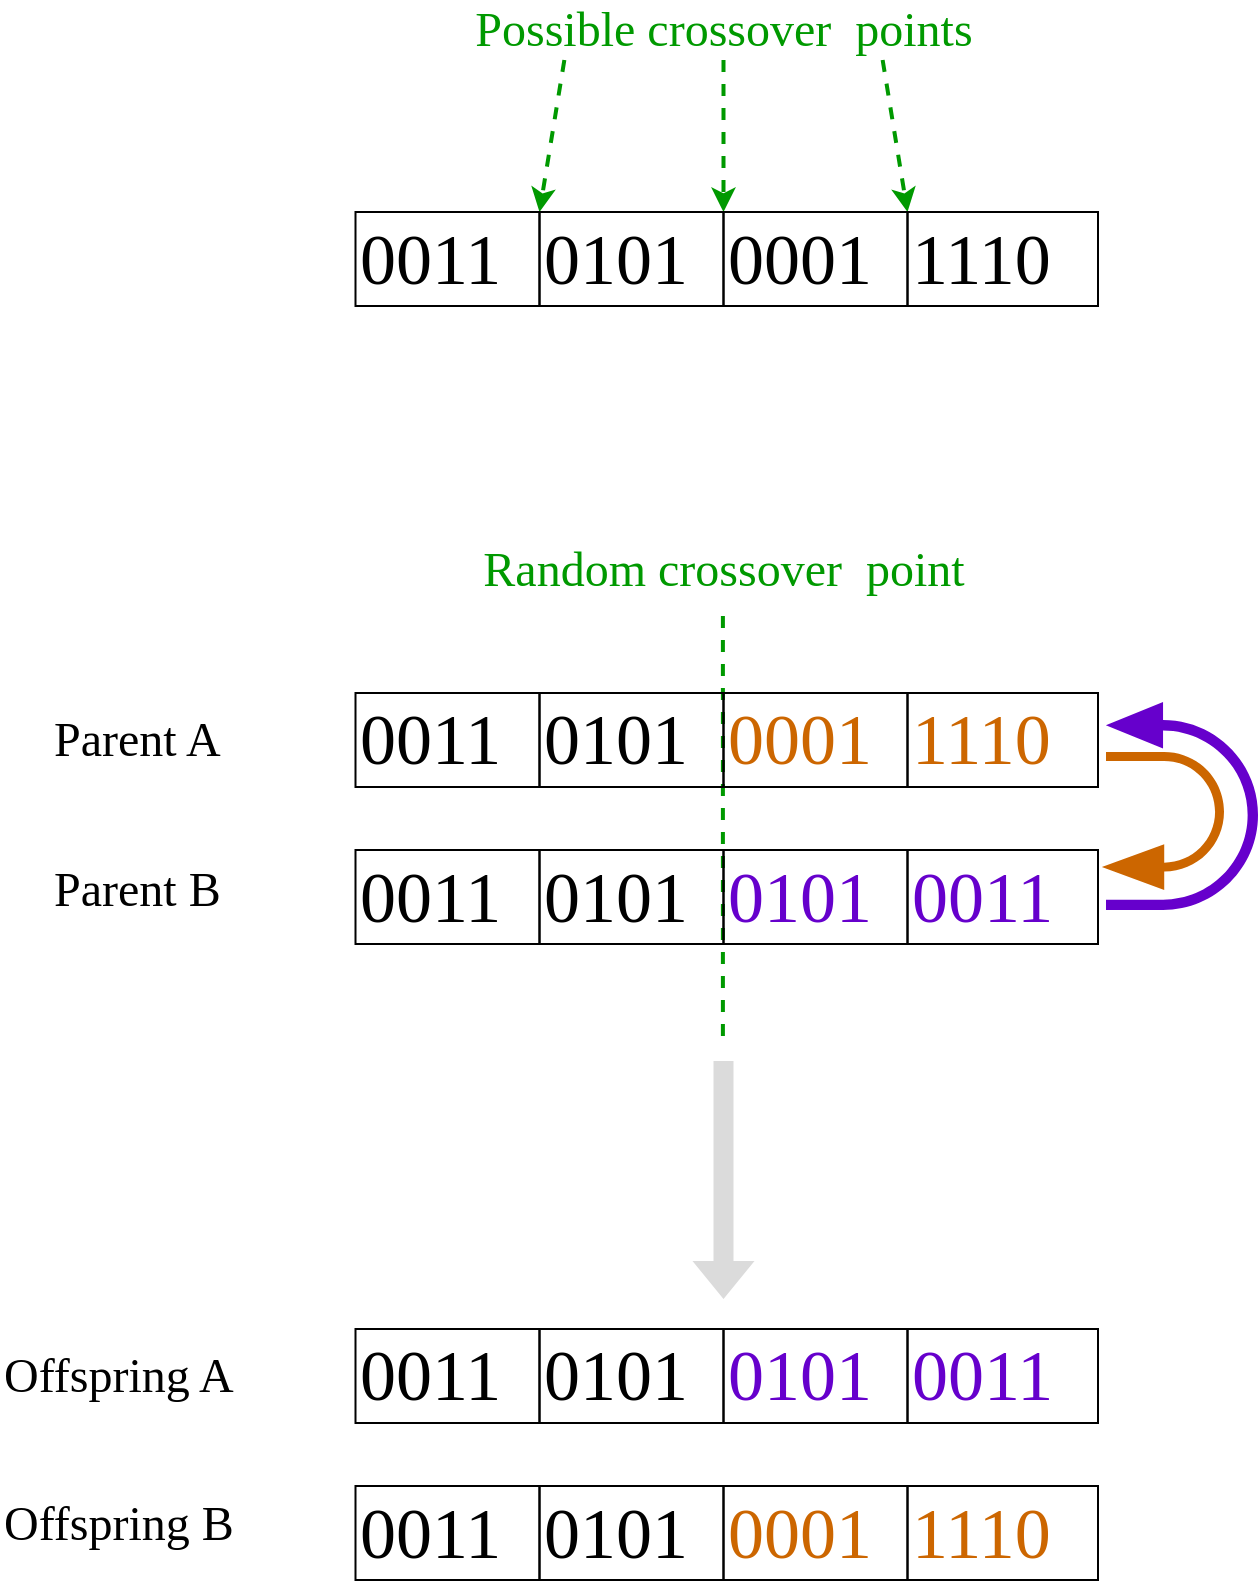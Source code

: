 <mxfile version="21.3.2" type="device">
  <diagram name="Page-1" id="NnesV5St42bMwWYuN8ip">
    <mxGraphModel dx="2340" dy="894" grid="0" gridSize="10" guides="1" tooltips="1" connect="1" arrows="1" fold="1" page="0" pageScale="1" pageWidth="850" pageHeight="1100" math="0" shadow="0">
      <root>
        <mxCell id="0" />
        <mxCell id="1" parent="0" />
        <mxCell id="xlCZjYcisONdwjktuFtv-72" value="&lt;font style=&quot;font-size: 36px;&quot; face=&quot;Verdana&quot;&gt;0011&lt;/font&gt;" style="text;html=1;strokeColor=default;fillColor=none;align=left;verticalAlign=middle;whiteSpace=wrap;rounded=0;" vertex="1" parent="1">
          <mxGeometry x="314.75" y="366" width="92" height="47" as="geometry" />
        </mxCell>
        <mxCell id="xlCZjYcisONdwjktuFtv-77" value="" style="endArrow=classic;html=1;rounded=0;entryX=1;entryY=0;entryDx=0;entryDy=0;strokeColor=#009900;exitX=0.25;exitY=1;exitDx=0;exitDy=0;dashed=1;strokeWidth=2;" edge="1" parent="1" source="xlCZjYcisONdwjktuFtv-78" target="xlCZjYcisONdwjktuFtv-72">
          <mxGeometry width="50" height="50" relative="1" as="geometry">
            <mxPoint x="425.5" y="290" as="sourcePoint" />
            <mxPoint x="565.5" y="350" as="targetPoint" />
            <Array as="points" />
          </mxGeometry>
        </mxCell>
        <mxCell id="xlCZjYcisONdwjktuFtv-78" value="&lt;font style=&quot;font-size: 24px;&quot; face=&quot;Verdana&quot;&gt;Possible crossover&amp;nbsp; points&lt;/font&gt;" style="text;html=1;strokeColor=none;fillColor=none;align=center;verticalAlign=middle;whiteSpace=wrap;rounded=0;fontColor=#009900;" vertex="1" parent="1">
          <mxGeometry x="339.61" y="260" width="318.28" height="30" as="geometry" />
        </mxCell>
        <mxCell id="xlCZjYcisONdwjktuFtv-79" value="" style="endArrow=classic;html=1;rounded=0;entryX=0;entryY=0;entryDx=0;entryDy=0;strokeColor=#009900;dashed=1;strokeWidth=2;" edge="1" parent="1" source="xlCZjYcisONdwjktuFtv-78" target="xlCZjYcisONdwjktuFtv-126">
          <mxGeometry width="50" height="50" relative="1" as="geometry">
            <mxPoint x="458.5" y="300" as="sourcePoint" />
            <mxPoint x="498.5" y="330" as="targetPoint" />
          </mxGeometry>
        </mxCell>
        <mxCell id="xlCZjYcisONdwjktuFtv-80" value="" style="endArrow=classic;html=1;rounded=0;entryX=0;entryY=0;entryDx=0;entryDy=0;strokeColor=#009900;exitX=0.75;exitY=1;exitDx=0;exitDy=0;dashed=1;strokeWidth=2;" edge="1" parent="1" source="xlCZjYcisONdwjktuFtv-78" target="xlCZjYcisONdwjktuFtv-127">
          <mxGeometry width="50" height="50" relative="1" as="geometry">
            <mxPoint x="468.5" y="310" as="sourcePoint" />
            <mxPoint x="675.5" y="330.0" as="targetPoint" />
            <Array as="points" />
          </mxGeometry>
        </mxCell>
        <mxCell id="xlCZjYcisONdwjktuFtv-90" value="" style="endArrow=none;dashed=1;html=1;rounded=0;strokeWidth=2;strokeColor=#009900;" edge="1" parent="1">
          <mxGeometry width="50" height="50" relative="1" as="geometry">
            <mxPoint x="498.45" y="778" as="sourcePoint" />
            <mxPoint x="498.45" y="563" as="targetPoint" />
          </mxGeometry>
        </mxCell>
        <mxCell id="xlCZjYcisONdwjktuFtv-100" value="" style="html=1;shadow=0;dashed=0;align=center;verticalAlign=middle;shape=mxgraph.arrows2.uTurnArrow;dy=2.59;arrowHead=23.28;dx2=28.6;direction=east;flipH=1;strokeColor=none;fillColor=#6600CC;gradientColor=none;" vertex="1" parent="1">
          <mxGeometry x="690" y="611" width="76" height="104" as="geometry" />
        </mxCell>
        <mxCell id="xlCZjYcisONdwjktuFtv-104" value="Parent A" style="text;html=1;strokeColor=none;fillColor=none;align=left;verticalAlign=middle;whiteSpace=wrap;rounded=0;fontFamily=Verdana;fontSize=24;" vertex="1" parent="1">
          <mxGeometry x="162" y="615" width="129" height="30" as="geometry" />
        </mxCell>
        <mxCell id="xlCZjYcisONdwjktuFtv-105" value="Parent B" style="text;html=1;strokeColor=none;fillColor=none;align=left;verticalAlign=middle;whiteSpace=wrap;rounded=0;fontFamily=Verdana;fontSize=24;" vertex="1" parent="1">
          <mxGeometry x="162" y="690" width="119" height="30" as="geometry" />
        </mxCell>
        <mxCell id="xlCZjYcisONdwjktuFtv-123" value="" style="shape=flexArrow;endArrow=classic;html=1;rounded=0;fillColor=#DBDBDB;strokeColor=none;" edge="1" parent="1">
          <mxGeometry width="50" height="50" relative="1" as="geometry">
            <mxPoint x="498.75" y="790" as="sourcePoint" />
            <mxPoint x="498.75" y="910" as="targetPoint" />
          </mxGeometry>
        </mxCell>
        <mxCell id="xlCZjYcisONdwjktuFtv-124" value="&lt;font style=&quot;font-size: 24px;&quot; face=&quot;Verdana&quot;&gt;Random crossover&amp;nbsp; point&lt;/font&gt;" style="text;html=1;strokeColor=none;fillColor=none;align=center;verticalAlign=middle;whiteSpace=wrap;rounded=0;fontColor=#009900;" vertex="1" parent="1">
          <mxGeometry x="339.61" y="530" width="318.28" height="30" as="geometry" />
        </mxCell>
        <mxCell id="xlCZjYcisONdwjktuFtv-125" value="&lt;font style=&quot;font-size: 36px;&quot; face=&quot;Verdana&quot;&gt;0101&lt;/font&gt;" style="text;html=1;strokeColor=default;fillColor=none;align=left;verticalAlign=middle;whiteSpace=wrap;rounded=0;" vertex="1" parent="1">
          <mxGeometry x="406.75" y="366" width="92" height="47" as="geometry" />
        </mxCell>
        <mxCell id="xlCZjYcisONdwjktuFtv-126" value="&lt;font style=&quot;font-size: 36px;&quot; face=&quot;Verdana&quot;&gt;0001&lt;/font&gt;" style="text;html=1;strokeColor=default;fillColor=none;align=left;verticalAlign=middle;whiteSpace=wrap;rounded=0;" vertex="1" parent="1">
          <mxGeometry x="498.75" y="366" width="92" height="47" as="geometry" />
        </mxCell>
        <mxCell id="xlCZjYcisONdwjktuFtv-127" value="&lt;font style=&quot;font-size: 36px;&quot; face=&quot;Verdana&quot;&gt;1110&lt;/font&gt;" style="text;html=1;strokeColor=default;fillColor=none;align=left;verticalAlign=middle;whiteSpace=wrap;rounded=0;" vertex="1" parent="1">
          <mxGeometry x="590.75" y="366" width="95.25" height="47" as="geometry" />
        </mxCell>
        <mxCell id="xlCZjYcisONdwjktuFtv-128" value="&lt;font style=&quot;font-size: 36px;&quot; face=&quot;Verdana&quot;&gt;0011&lt;/font&gt;" style="text;html=1;strokeColor=default;fillColor=none;align=left;verticalAlign=middle;whiteSpace=wrap;rounded=0;" vertex="1" parent="1">
          <mxGeometry x="314.75" y="606.5" width="92" height="47" as="geometry" />
        </mxCell>
        <mxCell id="xlCZjYcisONdwjktuFtv-129" value="&lt;font style=&quot;font-size: 36px;&quot; face=&quot;Verdana&quot;&gt;0101&lt;/font&gt;" style="text;html=1;strokeColor=default;fillColor=none;align=left;verticalAlign=middle;whiteSpace=wrap;rounded=0;perimeterSpacing=0;" vertex="1" parent="1">
          <mxGeometry x="406.75" y="606.5" width="92" height="47" as="geometry" />
        </mxCell>
        <mxCell id="xlCZjYcisONdwjktuFtv-130" value="&lt;font style=&quot;font-size: 36px;&quot; face=&quot;Verdana&quot; color=&quot;#cc6600&quot;&gt;0001&lt;/font&gt;" style="text;html=1;strokeColor=default;fillColor=none;align=left;verticalAlign=middle;whiteSpace=wrap;rounded=0;" vertex="1" parent="1">
          <mxGeometry x="498.75" y="606.5" width="92" height="47" as="geometry" />
        </mxCell>
        <mxCell id="xlCZjYcisONdwjktuFtv-131" value="&lt;font style=&quot;font-size: 36px;&quot; face=&quot;Verdana&quot; color=&quot;#cc6600&quot;&gt;1110&lt;/font&gt;" style="text;html=1;strokeColor=default;fillColor=none;align=left;verticalAlign=middle;whiteSpace=wrap;rounded=0;" vertex="1" parent="1">
          <mxGeometry x="590.75" y="606.5" width="95.25" height="47" as="geometry" />
        </mxCell>
        <mxCell id="xlCZjYcisONdwjktuFtv-132" value="&lt;font style=&quot;font-size: 36px;&quot; face=&quot;Verdana&quot;&gt;0011&lt;/font&gt;" style="text;html=1;strokeColor=default;fillColor=none;align=left;verticalAlign=middle;whiteSpace=wrap;rounded=0;" vertex="1" parent="1">
          <mxGeometry x="314.75" y="685" width="92" height="47" as="geometry" />
        </mxCell>
        <mxCell id="xlCZjYcisONdwjktuFtv-133" value="&lt;font style=&quot;font-size: 36px;&quot; face=&quot;Verdana&quot;&gt;0101&lt;/font&gt;" style="text;html=1;strokeColor=default;fillColor=none;align=left;verticalAlign=middle;whiteSpace=wrap;rounded=0;" vertex="1" parent="1">
          <mxGeometry x="406.75" y="685" width="92" height="47" as="geometry" />
        </mxCell>
        <mxCell id="xlCZjYcisONdwjktuFtv-134" value="&lt;font style=&quot;font-size: 36px;&quot; face=&quot;Verdana&quot; color=&quot;#6600cc&quot;&gt;0101&lt;/font&gt;" style="text;html=1;strokeColor=default;fillColor=none;align=left;verticalAlign=middle;whiteSpace=wrap;rounded=0;" vertex="1" parent="1">
          <mxGeometry x="498.75" y="685" width="92" height="47" as="geometry" />
        </mxCell>
        <mxCell id="xlCZjYcisONdwjktuFtv-135" value="&lt;font style=&quot;font-size: 36px;&quot; face=&quot;Verdana&quot; color=&quot;#6600cc&quot;&gt;0011&lt;/font&gt;" style="text;html=1;strokeColor=default;fillColor=none;align=left;verticalAlign=middle;whiteSpace=wrap;rounded=0;" vertex="1" parent="1">
          <mxGeometry x="590.75" y="685" width="95.25" height="47" as="geometry" />
        </mxCell>
        <mxCell id="xlCZjYcisONdwjktuFtv-136" value="" style="html=1;shadow=0;dashed=0;align=center;verticalAlign=middle;shape=mxgraph.arrows2.uTurnArrow;dy=2.23;arrowHead=22.91;dx2=31.19;direction=west;flipH=0;strokeColor=none;fillColor=#CC6600;" vertex="1" parent="1">
          <mxGeometry x="690" y="636" width="59" height="69" as="geometry" />
        </mxCell>
        <mxCell id="xlCZjYcisONdwjktuFtv-137" value="Offspring A" style="text;html=1;strokeColor=none;fillColor=none;align=left;verticalAlign=middle;whiteSpace=wrap;rounded=0;fontFamily=Verdana;fontSize=24;" vertex="1" parent="1">
          <mxGeometry x="137" y="933" width="154" height="30" as="geometry" />
        </mxCell>
        <mxCell id="xlCZjYcisONdwjktuFtv-138" value="Offspring B" style="text;html=1;strokeColor=none;fillColor=none;align=left;verticalAlign=middle;whiteSpace=wrap;rounded=0;fontFamily=Verdana;fontSize=24;" vertex="1" parent="1">
          <mxGeometry x="137" y="1007" width="148" height="30" as="geometry" />
        </mxCell>
        <mxCell id="xlCZjYcisONdwjktuFtv-139" value="&lt;font style=&quot;font-size: 36px;&quot; face=&quot;Verdana&quot;&gt;0011&lt;/font&gt;" style="text;html=1;strokeColor=default;fillColor=none;align=left;verticalAlign=middle;whiteSpace=wrap;rounded=0;" vertex="1" parent="1">
          <mxGeometry x="314.75" y="924.5" width="92" height="47" as="geometry" />
        </mxCell>
        <mxCell id="xlCZjYcisONdwjktuFtv-140" value="&lt;font style=&quot;font-size: 36px;&quot; face=&quot;Verdana&quot;&gt;0101&lt;/font&gt;" style="text;html=1;strokeColor=default;fillColor=none;align=left;verticalAlign=middle;whiteSpace=wrap;rounded=0;perimeterSpacing=0;" vertex="1" parent="1">
          <mxGeometry x="406.75" y="924.5" width="92" height="47" as="geometry" />
        </mxCell>
        <mxCell id="xlCZjYcisONdwjktuFtv-141" value="&lt;font style=&quot;font-size: 36px;&quot; face=&quot;Verdana&quot; color=&quot;#cc6600&quot;&gt;0001&lt;/font&gt;" style="text;html=1;strokeColor=default;fillColor=none;align=left;verticalAlign=middle;whiteSpace=wrap;rounded=0;" vertex="1" parent="1">
          <mxGeometry x="498.75" y="1003" width="92" height="47" as="geometry" />
        </mxCell>
        <mxCell id="xlCZjYcisONdwjktuFtv-142" value="&lt;font style=&quot;font-size: 36px;&quot; face=&quot;Verdana&quot; color=&quot;#cc6600&quot;&gt;1110&lt;/font&gt;" style="text;html=1;strokeColor=default;fillColor=none;align=left;verticalAlign=middle;whiteSpace=wrap;rounded=0;" vertex="1" parent="1">
          <mxGeometry x="590.75" y="1003" width="95.25" height="47" as="geometry" />
        </mxCell>
        <mxCell id="xlCZjYcisONdwjktuFtv-143" value="&lt;font style=&quot;font-size: 36px;&quot; face=&quot;Verdana&quot;&gt;0011&lt;/font&gt;" style="text;html=1;strokeColor=default;fillColor=none;align=left;verticalAlign=middle;whiteSpace=wrap;rounded=0;" vertex="1" parent="1">
          <mxGeometry x="314.75" y="1003" width="92" height="47" as="geometry" />
        </mxCell>
        <mxCell id="xlCZjYcisONdwjktuFtv-144" value="&lt;font style=&quot;font-size: 36px;&quot; face=&quot;Verdana&quot;&gt;0101&lt;/font&gt;" style="text;html=1;strokeColor=default;fillColor=none;align=left;verticalAlign=middle;whiteSpace=wrap;rounded=0;" vertex="1" parent="1">
          <mxGeometry x="406.75" y="1003" width="92" height="47" as="geometry" />
        </mxCell>
        <mxCell id="xlCZjYcisONdwjktuFtv-145" value="&lt;font style=&quot;font-size: 36px;&quot; face=&quot;Verdana&quot; color=&quot;#6600cc&quot;&gt;0101&lt;/font&gt;" style="text;html=1;strokeColor=default;fillColor=none;align=left;verticalAlign=middle;whiteSpace=wrap;rounded=0;" vertex="1" parent="1">
          <mxGeometry x="498.75" y="924.5" width="92" height="47" as="geometry" />
        </mxCell>
        <mxCell id="xlCZjYcisONdwjktuFtv-146" value="&lt;font style=&quot;font-size: 36px;&quot; face=&quot;Verdana&quot; color=&quot;#6600cc&quot;&gt;0011&lt;/font&gt;" style="text;html=1;strokeColor=default;fillColor=none;align=left;verticalAlign=middle;whiteSpace=wrap;rounded=0;" vertex="1" parent="1">
          <mxGeometry x="590.75" y="924.5" width="95.25" height="47" as="geometry" />
        </mxCell>
      </root>
    </mxGraphModel>
  </diagram>
</mxfile>
